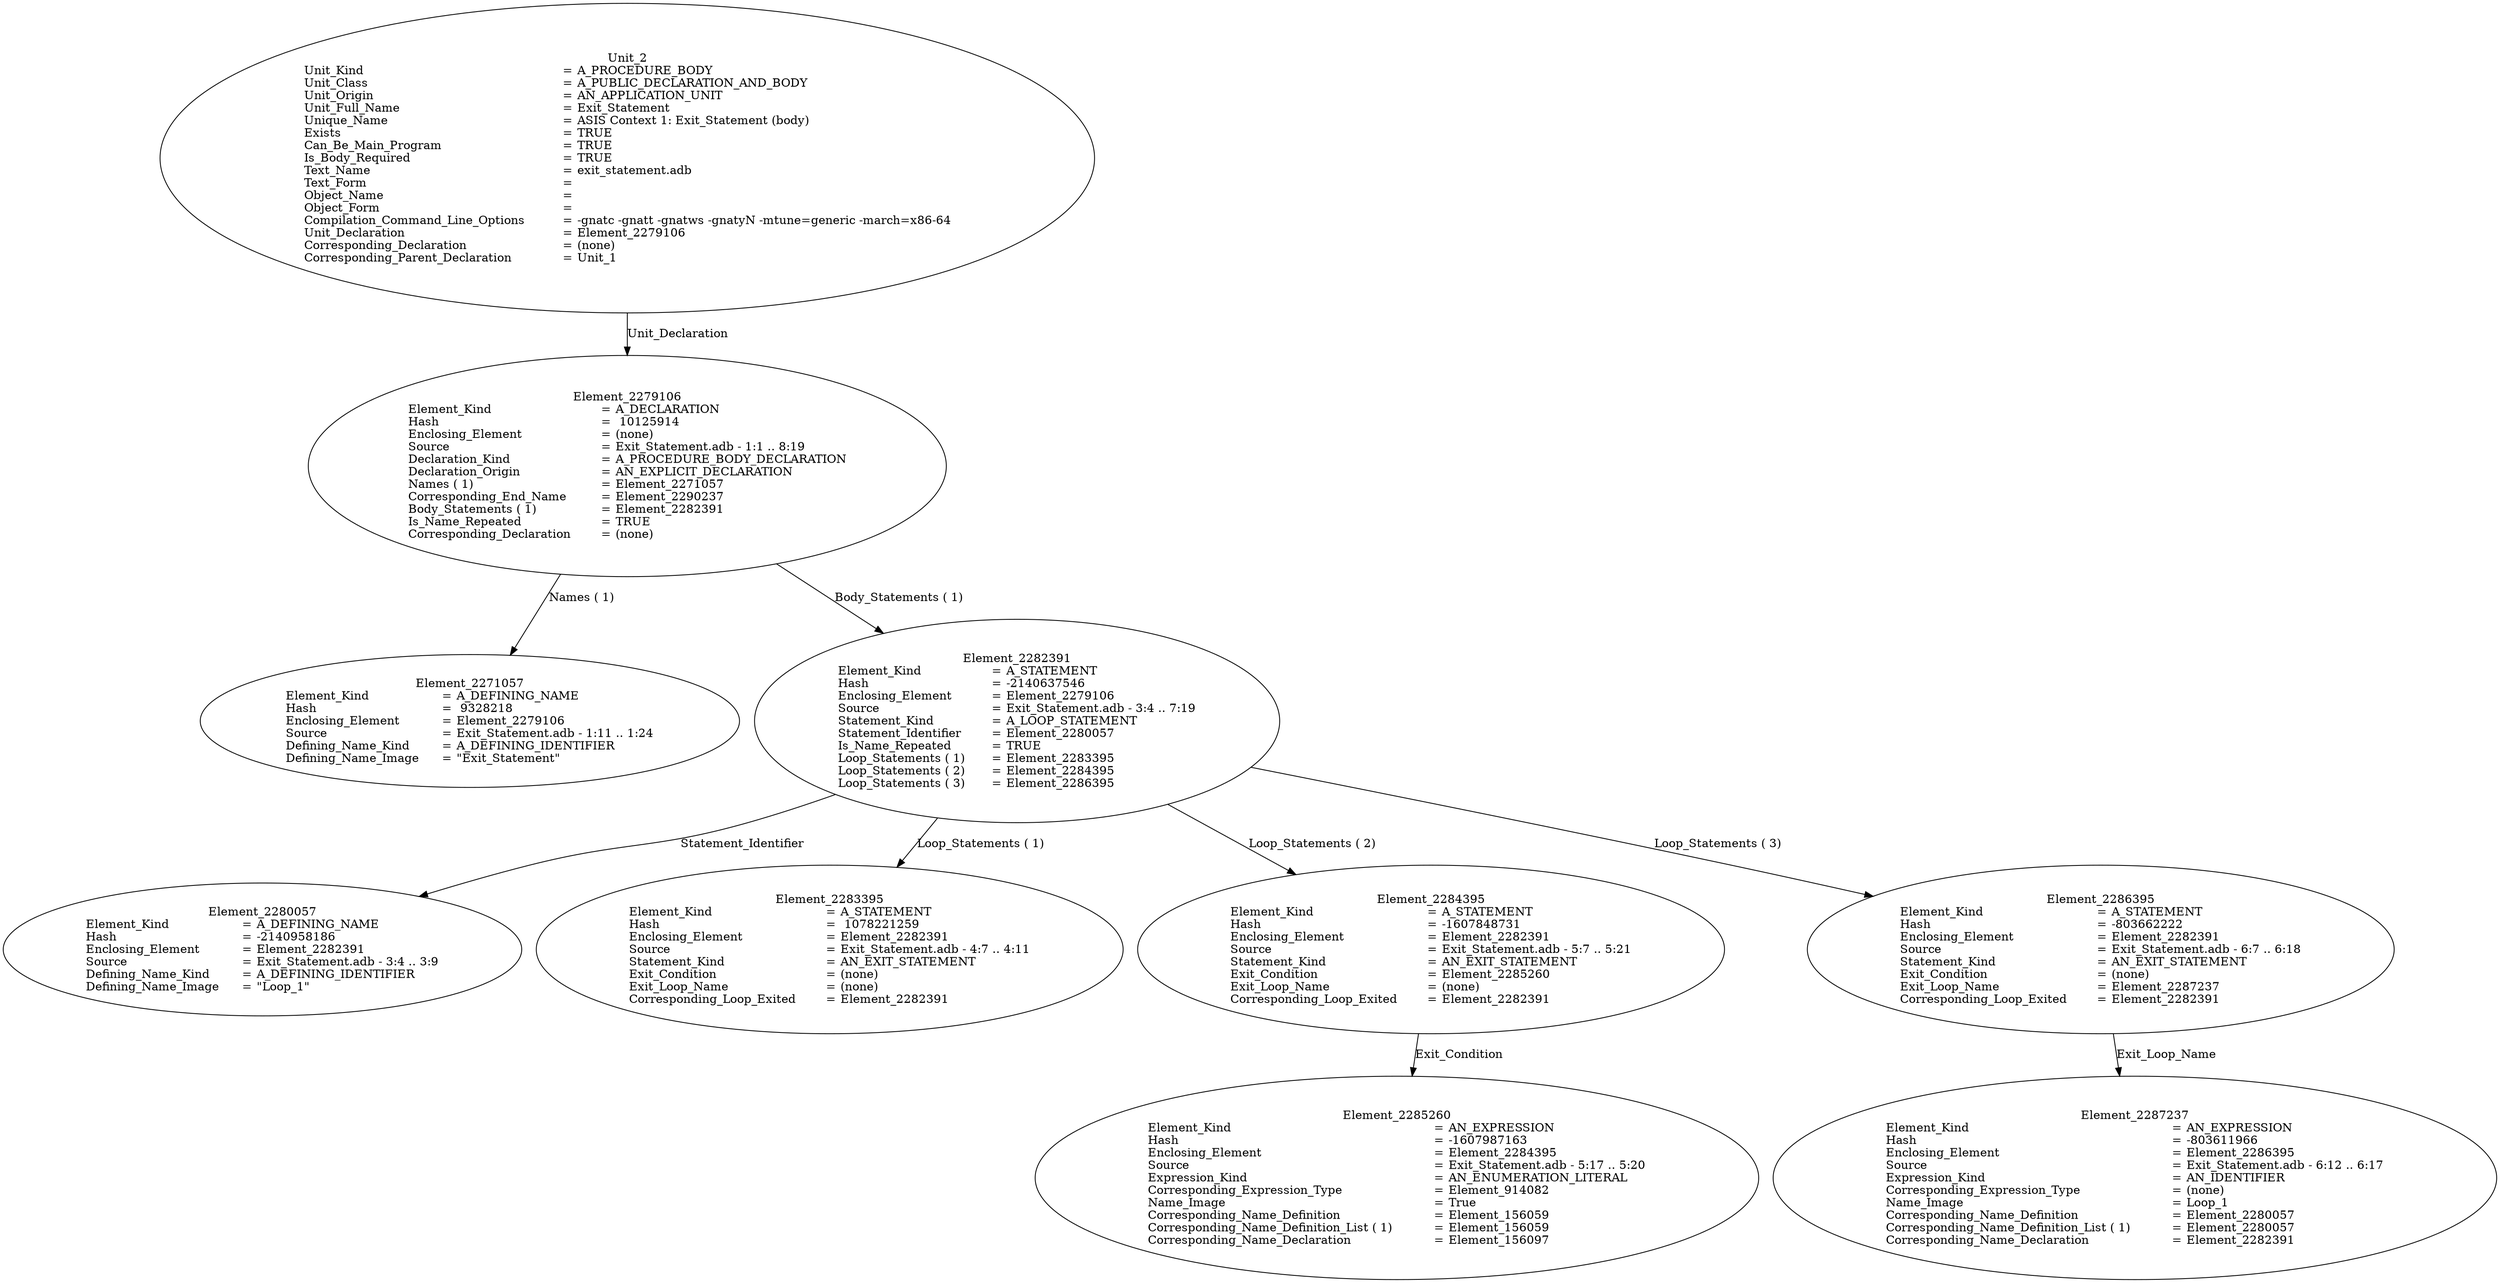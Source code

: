 digraph "exit_statement.adt" {
  Unit_2 -> Element_2279106
      [ label=Unit_Declaration ];
  Unit_2
      [ label=<<TABLE BORDER="0" CELLBORDER="0" CELLSPACING="0" CELLPADDING="0"> 
          <TR><TD COLSPAN="3">Unit_2</TD></TR>
          <TR><TD ALIGN="LEFT">Unit_Kind   </TD><TD> = </TD><TD ALIGN="LEFT">A_PROCEDURE_BODY</TD></TR>
          <TR><TD ALIGN="LEFT">Unit_Class   </TD><TD> = </TD><TD ALIGN="LEFT">A_PUBLIC_DECLARATION_AND_BODY</TD></TR>
          <TR><TD ALIGN="LEFT">Unit_Origin   </TD><TD> = </TD><TD ALIGN="LEFT">AN_APPLICATION_UNIT</TD></TR>
          <TR><TD ALIGN="LEFT">Unit_Full_Name    </TD><TD> = </TD><TD ALIGN="LEFT">Exit_Statement</TD></TR>
          <TR><TD ALIGN="LEFT">Unique_Name   </TD><TD> = </TD><TD ALIGN="LEFT">ASIS Context 1: Exit_Statement (body)</TD></TR>
          <TR><TD ALIGN="LEFT">Exists  </TD><TD> = </TD><TD ALIGN="LEFT">TRUE</TD></TR>
          <TR><TD ALIGN="LEFT">Can_Be_Main_Program     </TD><TD> = </TD><TD ALIGN="LEFT">TRUE</TD></TR>
          <TR><TD ALIGN="LEFT">Is_Body_Required     </TD><TD> = </TD><TD ALIGN="LEFT">TRUE</TD></TR>
          <TR><TD ALIGN="LEFT">Text_Name   </TD><TD> = </TD><TD ALIGN="LEFT">exit_statement.adb</TD></TR>
          <TR><TD ALIGN="LEFT">Text_Form   </TD><TD> = </TD><TD ALIGN="LEFT"></TD></TR>
          <TR><TD ALIGN="LEFT">Object_Name   </TD><TD> = </TD><TD ALIGN="LEFT"></TD></TR>
          <TR><TD ALIGN="LEFT">Object_Form   </TD><TD> = </TD><TD ALIGN="LEFT"></TD></TR>
          <TR><TD ALIGN="LEFT">Compilation_Command_Line_Options         </TD><TD> = </TD><TD ALIGN="LEFT">-gnatc -gnatt -gnatws -gnatyN -mtune=generic -march=x86-64</TD></TR>
          <TR><TD ALIGN="LEFT">Unit_Declaration     </TD><TD> = </TD><TD ALIGN="LEFT">Element_2279106</TD></TR>
          <TR><TD ALIGN="LEFT">Corresponding_Declaration       </TD><TD> = </TD><TD ALIGN="LEFT">(none)</TD></TR>
          <TR><TD ALIGN="LEFT">Corresponding_Parent_Declaration         </TD><TD> = </TD><TD ALIGN="LEFT">Unit_1</TD></TR>
          </TABLE>> ];
  Element_2279106 -> Element_2271057
      [ label="Names ( 1)" ];
  Element_2279106 -> Element_2282391
      [ label="Body_Statements ( 1)" ];
  Element_2279106
      [ label=<<TABLE BORDER="0" CELLBORDER="0" CELLSPACING="0" CELLPADDING="0"> 
          <TR><TD COLSPAN="3">Element_2279106</TD></TR>
          <TR><TD ALIGN="LEFT">Element_Kind    </TD><TD> = </TD><TD ALIGN="LEFT">A_DECLARATION</TD></TR>
          <TR><TD ALIGN="LEFT">Hash  </TD><TD> = </TD><TD ALIGN="LEFT"> 10125914</TD></TR>
          <TR><TD ALIGN="LEFT">Enclosing_Element     </TD><TD> = </TD><TD ALIGN="LEFT">(none)</TD></TR>
          <TR><TD ALIGN="LEFT">Source  </TD><TD> = </TD><TD ALIGN="LEFT">Exit_Statement.adb - 1:1 .. 8:19</TD></TR>
          <TR><TD ALIGN="LEFT">Declaration_Kind     </TD><TD> = </TD><TD ALIGN="LEFT">A_PROCEDURE_BODY_DECLARATION</TD></TR>
          <TR><TD ALIGN="LEFT">Declaration_Origin     </TD><TD> = </TD><TD ALIGN="LEFT">AN_EXPLICIT_DECLARATION</TD></TR>
          <TR><TD ALIGN="LEFT">Names ( 1)   </TD><TD> = </TD><TD ALIGN="LEFT">Element_2271057</TD></TR>
          <TR><TD ALIGN="LEFT">Corresponding_End_Name      </TD><TD> = </TD><TD ALIGN="LEFT">Element_2290237</TD></TR>
          <TR><TD ALIGN="LEFT">Body_Statements ( 1)      </TD><TD> = </TD><TD ALIGN="LEFT">Element_2282391</TD></TR>
          <TR><TD ALIGN="LEFT">Is_Name_Repeated     </TD><TD> = </TD><TD ALIGN="LEFT">TRUE</TD></TR>
          <TR><TD ALIGN="LEFT">Corresponding_Declaration       </TD><TD> = </TD><TD ALIGN="LEFT">(none)</TD></TR>
          </TABLE>> ];
  Element_2271057
      [ label=<<TABLE BORDER="0" CELLBORDER="0" CELLSPACING="0" CELLPADDING="0"> 
          <TR><TD COLSPAN="3">Element_2271057</TD></TR>
          <TR><TD ALIGN="LEFT">Element_Kind    </TD><TD> = </TD><TD ALIGN="LEFT">A_DEFINING_NAME</TD></TR>
          <TR><TD ALIGN="LEFT">Hash  </TD><TD> = </TD><TD ALIGN="LEFT"> 9328218</TD></TR>
          <TR><TD ALIGN="LEFT">Enclosing_Element     </TD><TD> = </TD><TD ALIGN="LEFT">Element_2279106</TD></TR>
          <TR><TD ALIGN="LEFT">Source  </TD><TD> = </TD><TD ALIGN="LEFT">Exit_Statement.adb - 1:11 .. 1:24</TD></TR>
          <TR><TD ALIGN="LEFT">Defining_Name_Kind     </TD><TD> = </TD><TD ALIGN="LEFT">A_DEFINING_IDENTIFIER</TD></TR>
          <TR><TD ALIGN="LEFT">Defining_Name_Image     </TD><TD> = </TD><TD ALIGN="LEFT">"Exit_Statement"</TD></TR>
          </TABLE>> ];
  Element_2282391 -> Element_2280057
      [ label=Statement_Identifier ];
  Element_2282391 -> Element_2283395
      [ label="Loop_Statements ( 1)" ];
  Element_2282391 -> Element_2284395
      [ label="Loop_Statements ( 2)" ];
  Element_2282391 -> Element_2286395
      [ label="Loop_Statements ( 3)" ];
  Element_2282391
      [ label=<<TABLE BORDER="0" CELLBORDER="0" CELLSPACING="0" CELLPADDING="0"> 
          <TR><TD COLSPAN="3">Element_2282391</TD></TR>
          <TR><TD ALIGN="LEFT">Element_Kind    </TD><TD> = </TD><TD ALIGN="LEFT">A_STATEMENT</TD></TR>
          <TR><TD ALIGN="LEFT">Hash  </TD><TD> = </TD><TD ALIGN="LEFT">-2140637546</TD></TR>
          <TR><TD ALIGN="LEFT">Enclosing_Element     </TD><TD> = </TD><TD ALIGN="LEFT">Element_2279106</TD></TR>
          <TR><TD ALIGN="LEFT">Source  </TD><TD> = </TD><TD ALIGN="LEFT">Exit_Statement.adb - 3:4 .. 7:19</TD></TR>
          <TR><TD ALIGN="LEFT">Statement_Kind    </TD><TD> = </TD><TD ALIGN="LEFT">A_LOOP_STATEMENT</TD></TR>
          <TR><TD ALIGN="LEFT">Statement_Identifier      </TD><TD> = </TD><TD ALIGN="LEFT">Element_2280057</TD></TR>
          <TR><TD ALIGN="LEFT">Is_Name_Repeated     </TD><TD> = </TD><TD ALIGN="LEFT">TRUE</TD></TR>
          <TR><TD ALIGN="LEFT">Loop_Statements ( 1)      </TD><TD> = </TD><TD ALIGN="LEFT">Element_2283395</TD></TR>
          <TR><TD ALIGN="LEFT">Loop_Statements ( 2)      </TD><TD> = </TD><TD ALIGN="LEFT">Element_2284395</TD></TR>
          <TR><TD ALIGN="LEFT">Loop_Statements ( 3)      </TD><TD> = </TD><TD ALIGN="LEFT">Element_2286395</TD></TR>
          </TABLE>> ];
  Element_2280057
      [ label=<<TABLE BORDER="0" CELLBORDER="0" CELLSPACING="0" CELLPADDING="0"> 
          <TR><TD COLSPAN="3">Element_2280057</TD></TR>
          <TR><TD ALIGN="LEFT">Element_Kind    </TD><TD> = </TD><TD ALIGN="LEFT">A_DEFINING_NAME</TD></TR>
          <TR><TD ALIGN="LEFT">Hash  </TD><TD> = </TD><TD ALIGN="LEFT">-2140958186</TD></TR>
          <TR><TD ALIGN="LEFT">Enclosing_Element     </TD><TD> = </TD><TD ALIGN="LEFT">Element_2282391</TD></TR>
          <TR><TD ALIGN="LEFT">Source  </TD><TD> = </TD><TD ALIGN="LEFT">Exit_Statement.adb - 3:4 .. 3:9</TD></TR>
          <TR><TD ALIGN="LEFT">Defining_Name_Kind     </TD><TD> = </TD><TD ALIGN="LEFT">A_DEFINING_IDENTIFIER</TD></TR>
          <TR><TD ALIGN="LEFT">Defining_Name_Image     </TD><TD> = </TD><TD ALIGN="LEFT">"Loop_1"</TD></TR>
          </TABLE>> ];
  Element_2283395
      [ label=<<TABLE BORDER="0" CELLBORDER="0" CELLSPACING="0" CELLPADDING="0"> 
          <TR><TD COLSPAN="3">Element_2283395</TD></TR>
          <TR><TD ALIGN="LEFT">Element_Kind    </TD><TD> = </TD><TD ALIGN="LEFT">A_STATEMENT</TD></TR>
          <TR><TD ALIGN="LEFT">Hash  </TD><TD> = </TD><TD ALIGN="LEFT"> 1078221259</TD></TR>
          <TR><TD ALIGN="LEFT">Enclosing_Element     </TD><TD> = </TD><TD ALIGN="LEFT">Element_2282391</TD></TR>
          <TR><TD ALIGN="LEFT">Source  </TD><TD> = </TD><TD ALIGN="LEFT">Exit_Statement.adb - 4:7 .. 4:11</TD></TR>
          <TR><TD ALIGN="LEFT">Statement_Kind    </TD><TD> = </TD><TD ALIGN="LEFT">AN_EXIT_STATEMENT</TD></TR>
          <TR><TD ALIGN="LEFT">Exit_Condition    </TD><TD> = </TD><TD ALIGN="LEFT">(none)</TD></TR>
          <TR><TD ALIGN="LEFT">Exit_Loop_Name    </TD><TD> = </TD><TD ALIGN="LEFT">(none)</TD></TR>
          <TR><TD ALIGN="LEFT">Corresponding_Loop_Exited       </TD><TD> = </TD><TD ALIGN="LEFT">Element_2282391</TD></TR>
          </TABLE>> ];
  Element_2284395 -> Element_2285260
      [ label=Exit_Condition ];
  Element_2284395
      [ label=<<TABLE BORDER="0" CELLBORDER="0" CELLSPACING="0" CELLPADDING="0"> 
          <TR><TD COLSPAN="3">Element_2284395</TD></TR>
          <TR><TD ALIGN="LEFT">Element_Kind    </TD><TD> = </TD><TD ALIGN="LEFT">A_STATEMENT</TD></TR>
          <TR><TD ALIGN="LEFT">Hash  </TD><TD> = </TD><TD ALIGN="LEFT">-1607848731</TD></TR>
          <TR><TD ALIGN="LEFT">Enclosing_Element     </TD><TD> = </TD><TD ALIGN="LEFT">Element_2282391</TD></TR>
          <TR><TD ALIGN="LEFT">Source  </TD><TD> = </TD><TD ALIGN="LEFT">Exit_Statement.adb - 5:7 .. 5:21</TD></TR>
          <TR><TD ALIGN="LEFT">Statement_Kind    </TD><TD> = </TD><TD ALIGN="LEFT">AN_EXIT_STATEMENT</TD></TR>
          <TR><TD ALIGN="LEFT">Exit_Condition    </TD><TD> = </TD><TD ALIGN="LEFT">Element_2285260</TD></TR>
          <TR><TD ALIGN="LEFT">Exit_Loop_Name    </TD><TD> = </TD><TD ALIGN="LEFT">(none)</TD></TR>
          <TR><TD ALIGN="LEFT">Corresponding_Loop_Exited       </TD><TD> = </TD><TD ALIGN="LEFT">Element_2282391</TD></TR>
          </TABLE>> ];
  Element_2285260
      [ label=<<TABLE BORDER="0" CELLBORDER="0" CELLSPACING="0" CELLPADDING="0"> 
          <TR><TD COLSPAN="3">Element_2285260</TD></TR>
          <TR><TD ALIGN="LEFT">Element_Kind    </TD><TD> = </TD><TD ALIGN="LEFT">AN_EXPRESSION</TD></TR>
          <TR><TD ALIGN="LEFT">Hash  </TD><TD> = </TD><TD ALIGN="LEFT">-1607987163</TD></TR>
          <TR><TD ALIGN="LEFT">Enclosing_Element     </TD><TD> = </TD><TD ALIGN="LEFT">Element_2284395</TD></TR>
          <TR><TD ALIGN="LEFT">Source  </TD><TD> = </TD><TD ALIGN="LEFT">Exit_Statement.adb - 5:17 .. 5:20</TD></TR>
          <TR><TD ALIGN="LEFT">Expression_Kind    </TD><TD> = </TD><TD ALIGN="LEFT">AN_ENUMERATION_LITERAL</TD></TR>
          <TR><TD ALIGN="LEFT">Corresponding_Expression_Type        </TD><TD> = </TD><TD ALIGN="LEFT">Element_914082</TD></TR>
          <TR><TD ALIGN="LEFT">Name_Image   </TD><TD> = </TD><TD ALIGN="LEFT">True</TD></TR>
          <TR><TD ALIGN="LEFT">Corresponding_Name_Definition        </TD><TD> = </TD><TD ALIGN="LEFT">Element_156059</TD></TR>
          <TR><TD ALIGN="LEFT">Corresponding_Name_Definition_List ( 1)          </TD><TD> = </TD><TD ALIGN="LEFT">Element_156059</TD></TR>
          <TR><TD ALIGN="LEFT">Corresponding_Name_Declaration        </TD><TD> = </TD><TD ALIGN="LEFT">Element_156097</TD></TR>
          </TABLE>> ];
  Element_2286395 -> Element_2287237
      [ label=Exit_Loop_Name ];
  Element_2286395
      [ label=<<TABLE BORDER="0" CELLBORDER="0" CELLSPACING="0" CELLPADDING="0"> 
          <TR><TD COLSPAN="3">Element_2286395</TD></TR>
          <TR><TD ALIGN="LEFT">Element_Kind    </TD><TD> = </TD><TD ALIGN="LEFT">A_STATEMENT</TD></TR>
          <TR><TD ALIGN="LEFT">Hash  </TD><TD> = </TD><TD ALIGN="LEFT">-803662222</TD></TR>
          <TR><TD ALIGN="LEFT">Enclosing_Element     </TD><TD> = </TD><TD ALIGN="LEFT">Element_2282391</TD></TR>
          <TR><TD ALIGN="LEFT">Source  </TD><TD> = </TD><TD ALIGN="LEFT">Exit_Statement.adb - 6:7 .. 6:18</TD></TR>
          <TR><TD ALIGN="LEFT">Statement_Kind    </TD><TD> = </TD><TD ALIGN="LEFT">AN_EXIT_STATEMENT</TD></TR>
          <TR><TD ALIGN="LEFT">Exit_Condition    </TD><TD> = </TD><TD ALIGN="LEFT">(none)</TD></TR>
          <TR><TD ALIGN="LEFT">Exit_Loop_Name    </TD><TD> = </TD><TD ALIGN="LEFT">Element_2287237</TD></TR>
          <TR><TD ALIGN="LEFT">Corresponding_Loop_Exited       </TD><TD> = </TD><TD ALIGN="LEFT">Element_2282391</TD></TR>
          </TABLE>> ];
  Element_2287237
      [ label=<<TABLE BORDER="0" CELLBORDER="0" CELLSPACING="0" CELLPADDING="0"> 
          <TR><TD COLSPAN="3">Element_2287237</TD></TR>
          <TR><TD ALIGN="LEFT">Element_Kind    </TD><TD> = </TD><TD ALIGN="LEFT">AN_EXPRESSION</TD></TR>
          <TR><TD ALIGN="LEFT">Hash  </TD><TD> = </TD><TD ALIGN="LEFT">-803611966</TD></TR>
          <TR><TD ALIGN="LEFT">Enclosing_Element     </TD><TD> = </TD><TD ALIGN="LEFT">Element_2286395</TD></TR>
          <TR><TD ALIGN="LEFT">Source  </TD><TD> = </TD><TD ALIGN="LEFT">Exit_Statement.adb - 6:12 .. 6:17</TD></TR>
          <TR><TD ALIGN="LEFT">Expression_Kind    </TD><TD> = </TD><TD ALIGN="LEFT">AN_IDENTIFIER</TD></TR>
          <TR><TD ALIGN="LEFT">Corresponding_Expression_Type        </TD><TD> = </TD><TD ALIGN="LEFT">(none)</TD></TR>
          <TR><TD ALIGN="LEFT">Name_Image   </TD><TD> = </TD><TD ALIGN="LEFT">Loop_1</TD></TR>
          <TR><TD ALIGN="LEFT">Corresponding_Name_Definition        </TD><TD> = </TD><TD ALIGN="LEFT">Element_2280057</TD></TR>
          <TR><TD ALIGN="LEFT">Corresponding_Name_Definition_List ( 1)          </TD><TD> = </TD><TD ALIGN="LEFT">Element_2280057</TD></TR>
          <TR><TD ALIGN="LEFT">Corresponding_Name_Declaration        </TD><TD> = </TD><TD ALIGN="LEFT">Element_2282391</TD></TR>
          </TABLE>> ]
}
